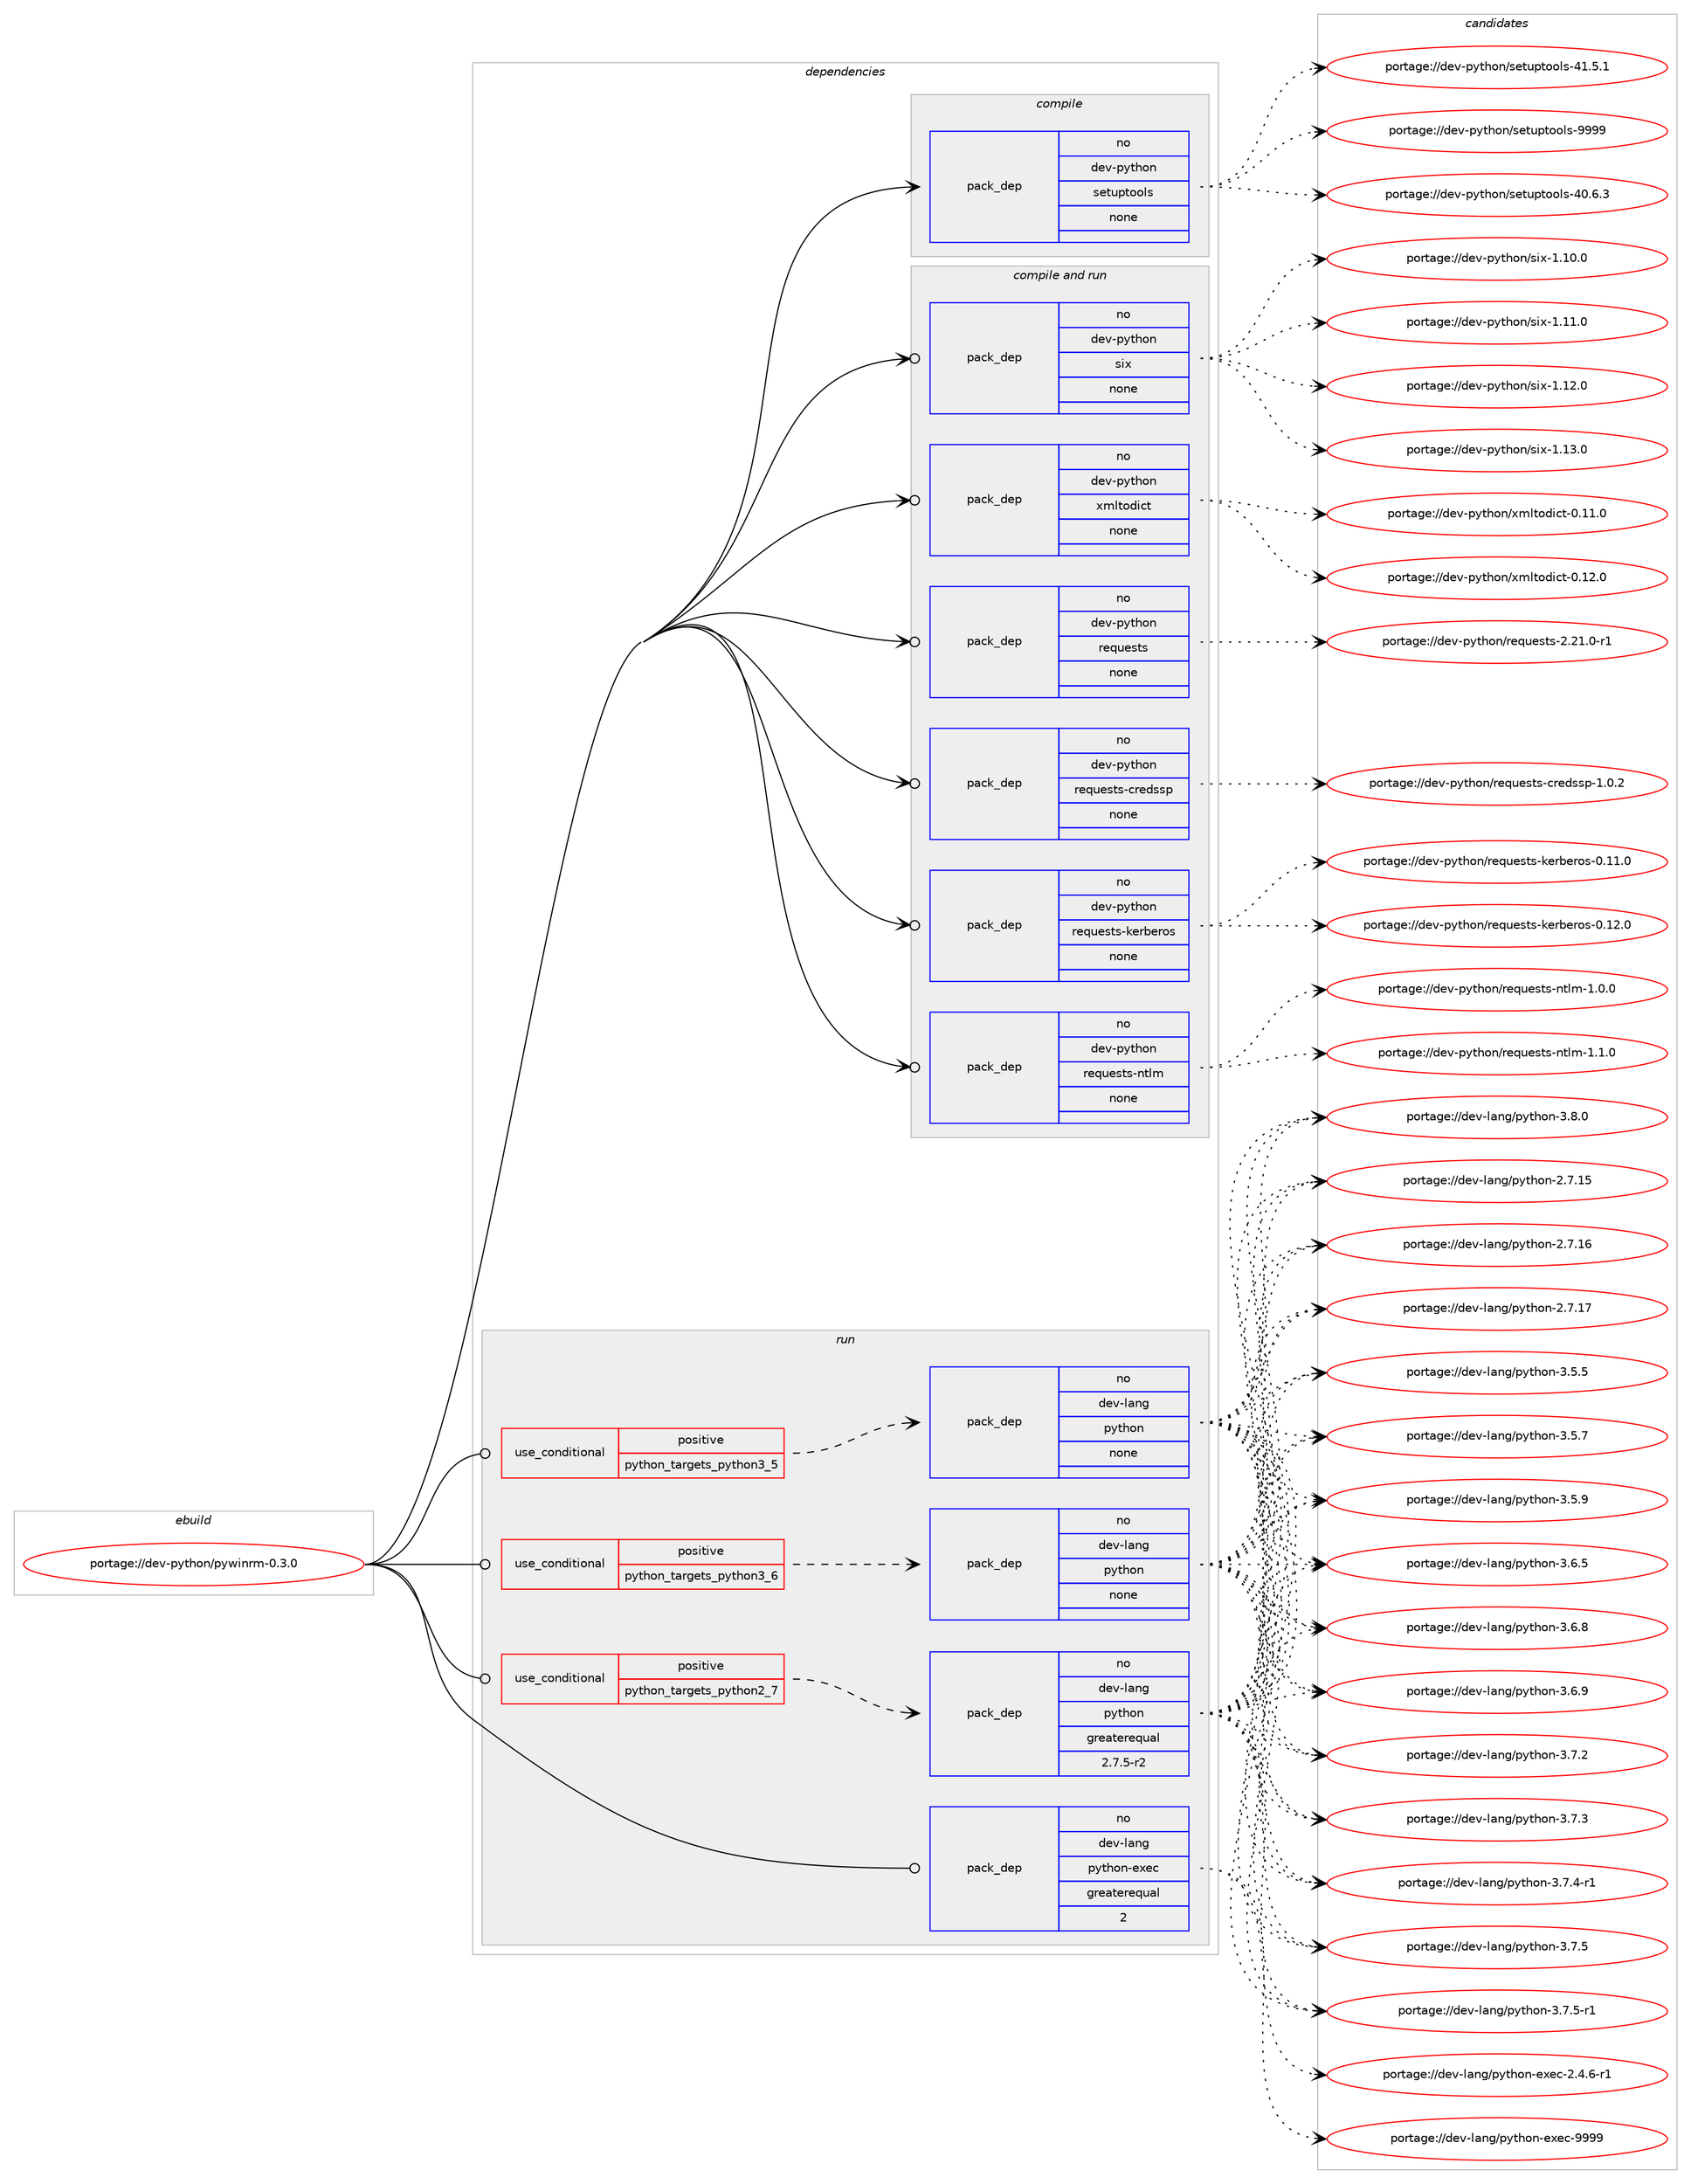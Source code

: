 digraph prolog {

# *************
# Graph options
# *************

newrank=true;
concentrate=true;
compound=true;
graph [rankdir=LR,fontname=Helvetica,fontsize=10,ranksep=1.5];#, ranksep=2.5, nodesep=0.2];
edge  [arrowhead=vee];
node  [fontname=Helvetica,fontsize=10];

# **********
# The ebuild
# **********

subgraph cluster_leftcol {
color=gray;
rank=same;
label=<<i>ebuild</i>>;
id [label="portage://dev-python/pywinrm-0.3.0", color=red, width=4, href="../dev-python/pywinrm-0.3.0.svg"];
}

# ****************
# The dependencies
# ****************

subgraph cluster_midcol {
color=gray;
label=<<i>dependencies</i>>;
subgraph cluster_compile {
fillcolor="#eeeeee";
style=filled;
label=<<i>compile</i>>;
subgraph pack128005 {
dependency168892 [label=<<TABLE BORDER="0" CELLBORDER="1" CELLSPACING="0" CELLPADDING="4" WIDTH="220"><TR><TD ROWSPAN="6" CELLPADDING="30">pack_dep</TD></TR><TR><TD WIDTH="110">no</TD></TR><TR><TD>dev-python</TD></TR><TR><TD>setuptools</TD></TR><TR><TD>none</TD></TR><TR><TD></TD></TR></TABLE>>, shape=none, color=blue];
}
id:e -> dependency168892:w [weight=20,style="solid",arrowhead="vee"];
}
subgraph cluster_compileandrun {
fillcolor="#eeeeee";
style=filled;
label=<<i>compile and run</i>>;
subgraph pack128006 {
dependency168893 [label=<<TABLE BORDER="0" CELLBORDER="1" CELLSPACING="0" CELLPADDING="4" WIDTH="220"><TR><TD ROWSPAN="6" CELLPADDING="30">pack_dep</TD></TR><TR><TD WIDTH="110">no</TD></TR><TR><TD>dev-python</TD></TR><TR><TD>requests</TD></TR><TR><TD>none</TD></TR><TR><TD></TD></TR></TABLE>>, shape=none, color=blue];
}
id:e -> dependency168893:w [weight=20,style="solid",arrowhead="odotvee"];
subgraph pack128007 {
dependency168894 [label=<<TABLE BORDER="0" CELLBORDER="1" CELLSPACING="0" CELLPADDING="4" WIDTH="220"><TR><TD ROWSPAN="6" CELLPADDING="30">pack_dep</TD></TR><TR><TD WIDTH="110">no</TD></TR><TR><TD>dev-python</TD></TR><TR><TD>requests-credssp</TD></TR><TR><TD>none</TD></TR><TR><TD></TD></TR></TABLE>>, shape=none, color=blue];
}
id:e -> dependency168894:w [weight=20,style="solid",arrowhead="odotvee"];
subgraph pack128008 {
dependency168895 [label=<<TABLE BORDER="0" CELLBORDER="1" CELLSPACING="0" CELLPADDING="4" WIDTH="220"><TR><TD ROWSPAN="6" CELLPADDING="30">pack_dep</TD></TR><TR><TD WIDTH="110">no</TD></TR><TR><TD>dev-python</TD></TR><TR><TD>requests-kerberos</TD></TR><TR><TD>none</TD></TR><TR><TD></TD></TR></TABLE>>, shape=none, color=blue];
}
id:e -> dependency168895:w [weight=20,style="solid",arrowhead="odotvee"];
subgraph pack128009 {
dependency168896 [label=<<TABLE BORDER="0" CELLBORDER="1" CELLSPACING="0" CELLPADDING="4" WIDTH="220"><TR><TD ROWSPAN="6" CELLPADDING="30">pack_dep</TD></TR><TR><TD WIDTH="110">no</TD></TR><TR><TD>dev-python</TD></TR><TR><TD>requests-ntlm</TD></TR><TR><TD>none</TD></TR><TR><TD></TD></TR></TABLE>>, shape=none, color=blue];
}
id:e -> dependency168896:w [weight=20,style="solid",arrowhead="odotvee"];
subgraph pack128010 {
dependency168897 [label=<<TABLE BORDER="0" CELLBORDER="1" CELLSPACING="0" CELLPADDING="4" WIDTH="220"><TR><TD ROWSPAN="6" CELLPADDING="30">pack_dep</TD></TR><TR><TD WIDTH="110">no</TD></TR><TR><TD>dev-python</TD></TR><TR><TD>six</TD></TR><TR><TD>none</TD></TR><TR><TD></TD></TR></TABLE>>, shape=none, color=blue];
}
id:e -> dependency168897:w [weight=20,style="solid",arrowhead="odotvee"];
subgraph pack128011 {
dependency168898 [label=<<TABLE BORDER="0" CELLBORDER="1" CELLSPACING="0" CELLPADDING="4" WIDTH="220"><TR><TD ROWSPAN="6" CELLPADDING="30">pack_dep</TD></TR><TR><TD WIDTH="110">no</TD></TR><TR><TD>dev-python</TD></TR><TR><TD>xmltodict</TD></TR><TR><TD>none</TD></TR><TR><TD></TD></TR></TABLE>>, shape=none, color=blue];
}
id:e -> dependency168898:w [weight=20,style="solid",arrowhead="odotvee"];
}
subgraph cluster_run {
fillcolor="#eeeeee";
style=filled;
label=<<i>run</i>>;
subgraph cond37487 {
dependency168899 [label=<<TABLE BORDER="0" CELLBORDER="1" CELLSPACING="0" CELLPADDING="4"><TR><TD ROWSPAN="3" CELLPADDING="10">use_conditional</TD></TR><TR><TD>positive</TD></TR><TR><TD>python_targets_python2_7</TD></TR></TABLE>>, shape=none, color=red];
subgraph pack128012 {
dependency168900 [label=<<TABLE BORDER="0" CELLBORDER="1" CELLSPACING="0" CELLPADDING="4" WIDTH="220"><TR><TD ROWSPAN="6" CELLPADDING="30">pack_dep</TD></TR><TR><TD WIDTH="110">no</TD></TR><TR><TD>dev-lang</TD></TR><TR><TD>python</TD></TR><TR><TD>greaterequal</TD></TR><TR><TD>2.7.5-r2</TD></TR></TABLE>>, shape=none, color=blue];
}
dependency168899:e -> dependency168900:w [weight=20,style="dashed",arrowhead="vee"];
}
id:e -> dependency168899:w [weight=20,style="solid",arrowhead="odot"];
subgraph cond37488 {
dependency168901 [label=<<TABLE BORDER="0" CELLBORDER="1" CELLSPACING="0" CELLPADDING="4"><TR><TD ROWSPAN="3" CELLPADDING="10">use_conditional</TD></TR><TR><TD>positive</TD></TR><TR><TD>python_targets_python3_5</TD></TR></TABLE>>, shape=none, color=red];
subgraph pack128013 {
dependency168902 [label=<<TABLE BORDER="0" CELLBORDER="1" CELLSPACING="0" CELLPADDING="4" WIDTH="220"><TR><TD ROWSPAN="6" CELLPADDING="30">pack_dep</TD></TR><TR><TD WIDTH="110">no</TD></TR><TR><TD>dev-lang</TD></TR><TR><TD>python</TD></TR><TR><TD>none</TD></TR><TR><TD></TD></TR></TABLE>>, shape=none, color=blue];
}
dependency168901:e -> dependency168902:w [weight=20,style="dashed",arrowhead="vee"];
}
id:e -> dependency168901:w [weight=20,style="solid",arrowhead="odot"];
subgraph cond37489 {
dependency168903 [label=<<TABLE BORDER="0" CELLBORDER="1" CELLSPACING="0" CELLPADDING="4"><TR><TD ROWSPAN="3" CELLPADDING="10">use_conditional</TD></TR><TR><TD>positive</TD></TR><TR><TD>python_targets_python3_6</TD></TR></TABLE>>, shape=none, color=red];
subgraph pack128014 {
dependency168904 [label=<<TABLE BORDER="0" CELLBORDER="1" CELLSPACING="0" CELLPADDING="4" WIDTH="220"><TR><TD ROWSPAN="6" CELLPADDING="30">pack_dep</TD></TR><TR><TD WIDTH="110">no</TD></TR><TR><TD>dev-lang</TD></TR><TR><TD>python</TD></TR><TR><TD>none</TD></TR><TR><TD></TD></TR></TABLE>>, shape=none, color=blue];
}
dependency168903:e -> dependency168904:w [weight=20,style="dashed",arrowhead="vee"];
}
id:e -> dependency168903:w [weight=20,style="solid",arrowhead="odot"];
subgraph pack128015 {
dependency168905 [label=<<TABLE BORDER="0" CELLBORDER="1" CELLSPACING="0" CELLPADDING="4" WIDTH="220"><TR><TD ROWSPAN="6" CELLPADDING="30">pack_dep</TD></TR><TR><TD WIDTH="110">no</TD></TR><TR><TD>dev-lang</TD></TR><TR><TD>python-exec</TD></TR><TR><TD>greaterequal</TD></TR><TR><TD>2</TD></TR></TABLE>>, shape=none, color=blue];
}
id:e -> dependency168905:w [weight=20,style="solid",arrowhead="odot"];
}
}

# **************
# The candidates
# **************

subgraph cluster_choices {
rank=same;
color=gray;
label=<<i>candidates</i>>;

subgraph choice128005 {
color=black;
nodesep=1;
choiceportage100101118451121211161041111104711510111611711211611111110811545524846544651 [label="portage://dev-python/setuptools-40.6.3", color=red, width=4,href="../dev-python/setuptools-40.6.3.svg"];
choiceportage100101118451121211161041111104711510111611711211611111110811545524946534649 [label="portage://dev-python/setuptools-41.5.1", color=red, width=4,href="../dev-python/setuptools-41.5.1.svg"];
choiceportage10010111845112121116104111110471151011161171121161111111081154557575757 [label="portage://dev-python/setuptools-9999", color=red, width=4,href="../dev-python/setuptools-9999.svg"];
dependency168892:e -> choiceportage100101118451121211161041111104711510111611711211611111110811545524846544651:w [style=dotted,weight="100"];
dependency168892:e -> choiceportage100101118451121211161041111104711510111611711211611111110811545524946534649:w [style=dotted,weight="100"];
dependency168892:e -> choiceportage10010111845112121116104111110471151011161171121161111111081154557575757:w [style=dotted,weight="100"];
}
subgraph choice128006 {
color=black;
nodesep=1;
choiceportage1001011184511212111610411111047114101113117101115116115455046504946484511449 [label="portage://dev-python/requests-2.21.0-r1", color=red, width=4,href="../dev-python/requests-2.21.0-r1.svg"];
dependency168893:e -> choiceportage1001011184511212111610411111047114101113117101115116115455046504946484511449:w [style=dotted,weight="100"];
}
subgraph choice128007 {
color=black;
nodesep=1;
choiceportage10010111845112121116104111110471141011131171011151161154599114101100115115112454946484650 [label="portage://dev-python/requests-credssp-1.0.2", color=red, width=4,href="../dev-python/requests-credssp-1.0.2.svg"];
dependency168894:e -> choiceportage10010111845112121116104111110471141011131171011151161154599114101100115115112454946484650:w [style=dotted,weight="100"];
}
subgraph choice128008 {
color=black;
nodesep=1;
choiceportage1001011184511212111610411111047114101113117101115116115451071011149810111411111545484649494648 [label="portage://dev-python/requests-kerberos-0.11.0", color=red, width=4,href="../dev-python/requests-kerberos-0.11.0.svg"];
choiceportage1001011184511212111610411111047114101113117101115116115451071011149810111411111545484649504648 [label="portage://dev-python/requests-kerberos-0.12.0", color=red, width=4,href="../dev-python/requests-kerberos-0.12.0.svg"];
dependency168895:e -> choiceportage1001011184511212111610411111047114101113117101115116115451071011149810111411111545484649494648:w [style=dotted,weight="100"];
dependency168895:e -> choiceportage1001011184511212111610411111047114101113117101115116115451071011149810111411111545484649504648:w [style=dotted,weight="100"];
}
subgraph choice128009 {
color=black;
nodesep=1;
choiceportage100101118451121211161041111104711410111311710111511611545110116108109454946484648 [label="portage://dev-python/requests-ntlm-1.0.0", color=red, width=4,href="../dev-python/requests-ntlm-1.0.0.svg"];
choiceportage100101118451121211161041111104711410111311710111511611545110116108109454946494648 [label="portage://dev-python/requests-ntlm-1.1.0", color=red, width=4,href="../dev-python/requests-ntlm-1.1.0.svg"];
dependency168896:e -> choiceportage100101118451121211161041111104711410111311710111511611545110116108109454946484648:w [style=dotted,weight="100"];
dependency168896:e -> choiceportage100101118451121211161041111104711410111311710111511611545110116108109454946494648:w [style=dotted,weight="100"];
}
subgraph choice128010 {
color=black;
nodesep=1;
choiceportage100101118451121211161041111104711510512045494649484648 [label="portage://dev-python/six-1.10.0", color=red, width=4,href="../dev-python/six-1.10.0.svg"];
choiceportage100101118451121211161041111104711510512045494649494648 [label="portage://dev-python/six-1.11.0", color=red, width=4,href="../dev-python/six-1.11.0.svg"];
choiceportage100101118451121211161041111104711510512045494649504648 [label="portage://dev-python/six-1.12.0", color=red, width=4,href="../dev-python/six-1.12.0.svg"];
choiceportage100101118451121211161041111104711510512045494649514648 [label="portage://dev-python/six-1.13.0", color=red, width=4,href="../dev-python/six-1.13.0.svg"];
dependency168897:e -> choiceportage100101118451121211161041111104711510512045494649484648:w [style=dotted,weight="100"];
dependency168897:e -> choiceportage100101118451121211161041111104711510512045494649494648:w [style=dotted,weight="100"];
dependency168897:e -> choiceportage100101118451121211161041111104711510512045494649504648:w [style=dotted,weight="100"];
dependency168897:e -> choiceportage100101118451121211161041111104711510512045494649514648:w [style=dotted,weight="100"];
}
subgraph choice128011 {
color=black;
nodesep=1;
choiceportage10010111845112121116104111110471201091081161111001059911645484649494648 [label="portage://dev-python/xmltodict-0.11.0", color=red, width=4,href="../dev-python/xmltodict-0.11.0.svg"];
choiceportage10010111845112121116104111110471201091081161111001059911645484649504648 [label="portage://dev-python/xmltodict-0.12.0", color=red, width=4,href="../dev-python/xmltodict-0.12.0.svg"];
dependency168898:e -> choiceportage10010111845112121116104111110471201091081161111001059911645484649494648:w [style=dotted,weight="100"];
dependency168898:e -> choiceportage10010111845112121116104111110471201091081161111001059911645484649504648:w [style=dotted,weight="100"];
}
subgraph choice128012 {
color=black;
nodesep=1;
choiceportage10010111845108971101034711212111610411111045504655464953 [label="portage://dev-lang/python-2.7.15", color=red, width=4,href="../dev-lang/python-2.7.15.svg"];
choiceportage10010111845108971101034711212111610411111045504655464954 [label="portage://dev-lang/python-2.7.16", color=red, width=4,href="../dev-lang/python-2.7.16.svg"];
choiceportage10010111845108971101034711212111610411111045504655464955 [label="portage://dev-lang/python-2.7.17", color=red, width=4,href="../dev-lang/python-2.7.17.svg"];
choiceportage100101118451089711010347112121116104111110455146534653 [label="portage://dev-lang/python-3.5.5", color=red, width=4,href="../dev-lang/python-3.5.5.svg"];
choiceportage100101118451089711010347112121116104111110455146534655 [label="portage://dev-lang/python-3.5.7", color=red, width=4,href="../dev-lang/python-3.5.7.svg"];
choiceportage100101118451089711010347112121116104111110455146534657 [label="portage://dev-lang/python-3.5.9", color=red, width=4,href="../dev-lang/python-3.5.9.svg"];
choiceportage100101118451089711010347112121116104111110455146544653 [label="portage://dev-lang/python-3.6.5", color=red, width=4,href="../dev-lang/python-3.6.5.svg"];
choiceportage100101118451089711010347112121116104111110455146544656 [label="portage://dev-lang/python-3.6.8", color=red, width=4,href="../dev-lang/python-3.6.8.svg"];
choiceportage100101118451089711010347112121116104111110455146544657 [label="portage://dev-lang/python-3.6.9", color=red, width=4,href="../dev-lang/python-3.6.9.svg"];
choiceportage100101118451089711010347112121116104111110455146554650 [label="portage://dev-lang/python-3.7.2", color=red, width=4,href="../dev-lang/python-3.7.2.svg"];
choiceportage100101118451089711010347112121116104111110455146554651 [label="portage://dev-lang/python-3.7.3", color=red, width=4,href="../dev-lang/python-3.7.3.svg"];
choiceportage1001011184510897110103471121211161041111104551465546524511449 [label="portage://dev-lang/python-3.7.4-r1", color=red, width=4,href="../dev-lang/python-3.7.4-r1.svg"];
choiceportage100101118451089711010347112121116104111110455146554653 [label="portage://dev-lang/python-3.7.5", color=red, width=4,href="../dev-lang/python-3.7.5.svg"];
choiceportage1001011184510897110103471121211161041111104551465546534511449 [label="portage://dev-lang/python-3.7.5-r1", color=red, width=4,href="../dev-lang/python-3.7.5-r1.svg"];
choiceportage100101118451089711010347112121116104111110455146564648 [label="portage://dev-lang/python-3.8.0", color=red, width=4,href="../dev-lang/python-3.8.0.svg"];
dependency168900:e -> choiceportage10010111845108971101034711212111610411111045504655464953:w [style=dotted,weight="100"];
dependency168900:e -> choiceportage10010111845108971101034711212111610411111045504655464954:w [style=dotted,weight="100"];
dependency168900:e -> choiceportage10010111845108971101034711212111610411111045504655464955:w [style=dotted,weight="100"];
dependency168900:e -> choiceportage100101118451089711010347112121116104111110455146534653:w [style=dotted,weight="100"];
dependency168900:e -> choiceportage100101118451089711010347112121116104111110455146534655:w [style=dotted,weight="100"];
dependency168900:e -> choiceportage100101118451089711010347112121116104111110455146534657:w [style=dotted,weight="100"];
dependency168900:e -> choiceportage100101118451089711010347112121116104111110455146544653:w [style=dotted,weight="100"];
dependency168900:e -> choiceportage100101118451089711010347112121116104111110455146544656:w [style=dotted,weight="100"];
dependency168900:e -> choiceportage100101118451089711010347112121116104111110455146544657:w [style=dotted,weight="100"];
dependency168900:e -> choiceportage100101118451089711010347112121116104111110455146554650:w [style=dotted,weight="100"];
dependency168900:e -> choiceportage100101118451089711010347112121116104111110455146554651:w [style=dotted,weight="100"];
dependency168900:e -> choiceportage1001011184510897110103471121211161041111104551465546524511449:w [style=dotted,weight="100"];
dependency168900:e -> choiceportage100101118451089711010347112121116104111110455146554653:w [style=dotted,weight="100"];
dependency168900:e -> choiceportage1001011184510897110103471121211161041111104551465546534511449:w [style=dotted,weight="100"];
dependency168900:e -> choiceportage100101118451089711010347112121116104111110455146564648:w [style=dotted,weight="100"];
}
subgraph choice128013 {
color=black;
nodesep=1;
choiceportage10010111845108971101034711212111610411111045504655464953 [label="portage://dev-lang/python-2.7.15", color=red, width=4,href="../dev-lang/python-2.7.15.svg"];
choiceportage10010111845108971101034711212111610411111045504655464954 [label="portage://dev-lang/python-2.7.16", color=red, width=4,href="../dev-lang/python-2.7.16.svg"];
choiceportage10010111845108971101034711212111610411111045504655464955 [label="portage://dev-lang/python-2.7.17", color=red, width=4,href="../dev-lang/python-2.7.17.svg"];
choiceportage100101118451089711010347112121116104111110455146534653 [label="portage://dev-lang/python-3.5.5", color=red, width=4,href="../dev-lang/python-3.5.5.svg"];
choiceportage100101118451089711010347112121116104111110455146534655 [label="portage://dev-lang/python-3.5.7", color=red, width=4,href="../dev-lang/python-3.5.7.svg"];
choiceportage100101118451089711010347112121116104111110455146534657 [label="portage://dev-lang/python-3.5.9", color=red, width=4,href="../dev-lang/python-3.5.9.svg"];
choiceportage100101118451089711010347112121116104111110455146544653 [label="portage://dev-lang/python-3.6.5", color=red, width=4,href="../dev-lang/python-3.6.5.svg"];
choiceportage100101118451089711010347112121116104111110455146544656 [label="portage://dev-lang/python-3.6.8", color=red, width=4,href="../dev-lang/python-3.6.8.svg"];
choiceportage100101118451089711010347112121116104111110455146544657 [label="portage://dev-lang/python-3.6.9", color=red, width=4,href="../dev-lang/python-3.6.9.svg"];
choiceportage100101118451089711010347112121116104111110455146554650 [label="portage://dev-lang/python-3.7.2", color=red, width=4,href="../dev-lang/python-3.7.2.svg"];
choiceportage100101118451089711010347112121116104111110455146554651 [label="portage://dev-lang/python-3.7.3", color=red, width=4,href="../dev-lang/python-3.7.3.svg"];
choiceportage1001011184510897110103471121211161041111104551465546524511449 [label="portage://dev-lang/python-3.7.4-r1", color=red, width=4,href="../dev-lang/python-3.7.4-r1.svg"];
choiceportage100101118451089711010347112121116104111110455146554653 [label="portage://dev-lang/python-3.7.5", color=red, width=4,href="../dev-lang/python-3.7.5.svg"];
choiceportage1001011184510897110103471121211161041111104551465546534511449 [label="portage://dev-lang/python-3.7.5-r1", color=red, width=4,href="../dev-lang/python-3.7.5-r1.svg"];
choiceportage100101118451089711010347112121116104111110455146564648 [label="portage://dev-lang/python-3.8.0", color=red, width=4,href="../dev-lang/python-3.8.0.svg"];
dependency168902:e -> choiceportage10010111845108971101034711212111610411111045504655464953:w [style=dotted,weight="100"];
dependency168902:e -> choiceportage10010111845108971101034711212111610411111045504655464954:w [style=dotted,weight="100"];
dependency168902:e -> choiceportage10010111845108971101034711212111610411111045504655464955:w [style=dotted,weight="100"];
dependency168902:e -> choiceportage100101118451089711010347112121116104111110455146534653:w [style=dotted,weight="100"];
dependency168902:e -> choiceportage100101118451089711010347112121116104111110455146534655:w [style=dotted,weight="100"];
dependency168902:e -> choiceportage100101118451089711010347112121116104111110455146534657:w [style=dotted,weight="100"];
dependency168902:e -> choiceportage100101118451089711010347112121116104111110455146544653:w [style=dotted,weight="100"];
dependency168902:e -> choiceportage100101118451089711010347112121116104111110455146544656:w [style=dotted,weight="100"];
dependency168902:e -> choiceportage100101118451089711010347112121116104111110455146544657:w [style=dotted,weight="100"];
dependency168902:e -> choiceportage100101118451089711010347112121116104111110455146554650:w [style=dotted,weight="100"];
dependency168902:e -> choiceportage100101118451089711010347112121116104111110455146554651:w [style=dotted,weight="100"];
dependency168902:e -> choiceportage1001011184510897110103471121211161041111104551465546524511449:w [style=dotted,weight="100"];
dependency168902:e -> choiceportage100101118451089711010347112121116104111110455146554653:w [style=dotted,weight="100"];
dependency168902:e -> choiceportage1001011184510897110103471121211161041111104551465546534511449:w [style=dotted,weight="100"];
dependency168902:e -> choiceportage100101118451089711010347112121116104111110455146564648:w [style=dotted,weight="100"];
}
subgraph choice128014 {
color=black;
nodesep=1;
choiceportage10010111845108971101034711212111610411111045504655464953 [label="portage://dev-lang/python-2.7.15", color=red, width=4,href="../dev-lang/python-2.7.15.svg"];
choiceportage10010111845108971101034711212111610411111045504655464954 [label="portage://dev-lang/python-2.7.16", color=red, width=4,href="../dev-lang/python-2.7.16.svg"];
choiceportage10010111845108971101034711212111610411111045504655464955 [label="portage://dev-lang/python-2.7.17", color=red, width=4,href="../dev-lang/python-2.7.17.svg"];
choiceportage100101118451089711010347112121116104111110455146534653 [label="portage://dev-lang/python-3.5.5", color=red, width=4,href="../dev-lang/python-3.5.5.svg"];
choiceportage100101118451089711010347112121116104111110455146534655 [label="portage://dev-lang/python-3.5.7", color=red, width=4,href="../dev-lang/python-3.5.7.svg"];
choiceportage100101118451089711010347112121116104111110455146534657 [label="portage://dev-lang/python-3.5.9", color=red, width=4,href="../dev-lang/python-3.5.9.svg"];
choiceportage100101118451089711010347112121116104111110455146544653 [label="portage://dev-lang/python-3.6.5", color=red, width=4,href="../dev-lang/python-3.6.5.svg"];
choiceportage100101118451089711010347112121116104111110455146544656 [label="portage://dev-lang/python-3.6.8", color=red, width=4,href="../dev-lang/python-3.6.8.svg"];
choiceportage100101118451089711010347112121116104111110455146544657 [label="portage://dev-lang/python-3.6.9", color=red, width=4,href="../dev-lang/python-3.6.9.svg"];
choiceportage100101118451089711010347112121116104111110455146554650 [label="portage://dev-lang/python-3.7.2", color=red, width=4,href="../dev-lang/python-3.7.2.svg"];
choiceportage100101118451089711010347112121116104111110455146554651 [label="portage://dev-lang/python-3.7.3", color=red, width=4,href="../dev-lang/python-3.7.3.svg"];
choiceportage1001011184510897110103471121211161041111104551465546524511449 [label="portage://dev-lang/python-3.7.4-r1", color=red, width=4,href="../dev-lang/python-3.7.4-r1.svg"];
choiceportage100101118451089711010347112121116104111110455146554653 [label="portage://dev-lang/python-3.7.5", color=red, width=4,href="../dev-lang/python-3.7.5.svg"];
choiceportage1001011184510897110103471121211161041111104551465546534511449 [label="portage://dev-lang/python-3.7.5-r1", color=red, width=4,href="../dev-lang/python-3.7.5-r1.svg"];
choiceportage100101118451089711010347112121116104111110455146564648 [label="portage://dev-lang/python-3.8.0", color=red, width=4,href="../dev-lang/python-3.8.0.svg"];
dependency168904:e -> choiceportage10010111845108971101034711212111610411111045504655464953:w [style=dotted,weight="100"];
dependency168904:e -> choiceportage10010111845108971101034711212111610411111045504655464954:w [style=dotted,weight="100"];
dependency168904:e -> choiceportage10010111845108971101034711212111610411111045504655464955:w [style=dotted,weight="100"];
dependency168904:e -> choiceportage100101118451089711010347112121116104111110455146534653:w [style=dotted,weight="100"];
dependency168904:e -> choiceportage100101118451089711010347112121116104111110455146534655:w [style=dotted,weight="100"];
dependency168904:e -> choiceportage100101118451089711010347112121116104111110455146534657:w [style=dotted,weight="100"];
dependency168904:e -> choiceportage100101118451089711010347112121116104111110455146544653:w [style=dotted,weight="100"];
dependency168904:e -> choiceportage100101118451089711010347112121116104111110455146544656:w [style=dotted,weight="100"];
dependency168904:e -> choiceportage100101118451089711010347112121116104111110455146544657:w [style=dotted,weight="100"];
dependency168904:e -> choiceportage100101118451089711010347112121116104111110455146554650:w [style=dotted,weight="100"];
dependency168904:e -> choiceportage100101118451089711010347112121116104111110455146554651:w [style=dotted,weight="100"];
dependency168904:e -> choiceportage1001011184510897110103471121211161041111104551465546524511449:w [style=dotted,weight="100"];
dependency168904:e -> choiceportage100101118451089711010347112121116104111110455146554653:w [style=dotted,weight="100"];
dependency168904:e -> choiceportage1001011184510897110103471121211161041111104551465546534511449:w [style=dotted,weight="100"];
dependency168904:e -> choiceportage100101118451089711010347112121116104111110455146564648:w [style=dotted,weight="100"];
}
subgraph choice128015 {
color=black;
nodesep=1;
choiceportage10010111845108971101034711212111610411111045101120101994550465246544511449 [label="portage://dev-lang/python-exec-2.4.6-r1", color=red, width=4,href="../dev-lang/python-exec-2.4.6-r1.svg"];
choiceportage10010111845108971101034711212111610411111045101120101994557575757 [label="portage://dev-lang/python-exec-9999", color=red, width=4,href="../dev-lang/python-exec-9999.svg"];
dependency168905:e -> choiceportage10010111845108971101034711212111610411111045101120101994550465246544511449:w [style=dotted,weight="100"];
dependency168905:e -> choiceportage10010111845108971101034711212111610411111045101120101994557575757:w [style=dotted,weight="100"];
}
}

}
